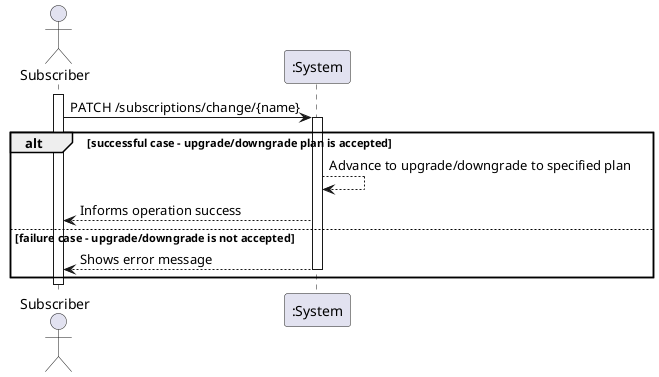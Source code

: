 @startuml
'https://plantuml.com/sequence-diagram
actor "Subscriber" as MD

activate MD
MD -> ":System" : PATCH /subscriptions/change/{name}
alt successful case - upgrade/downgrade plan is accepted
activate ":System"
":System" --> ":System" : Advance to upgrade/downgrade to specified plan
":System" --> MD : Informs operation success

else failure case - upgrade/downgrade is not accepted

":System" --> MD : Shows error message
deactivate ":System"

end
deactivate MD
@enduml
